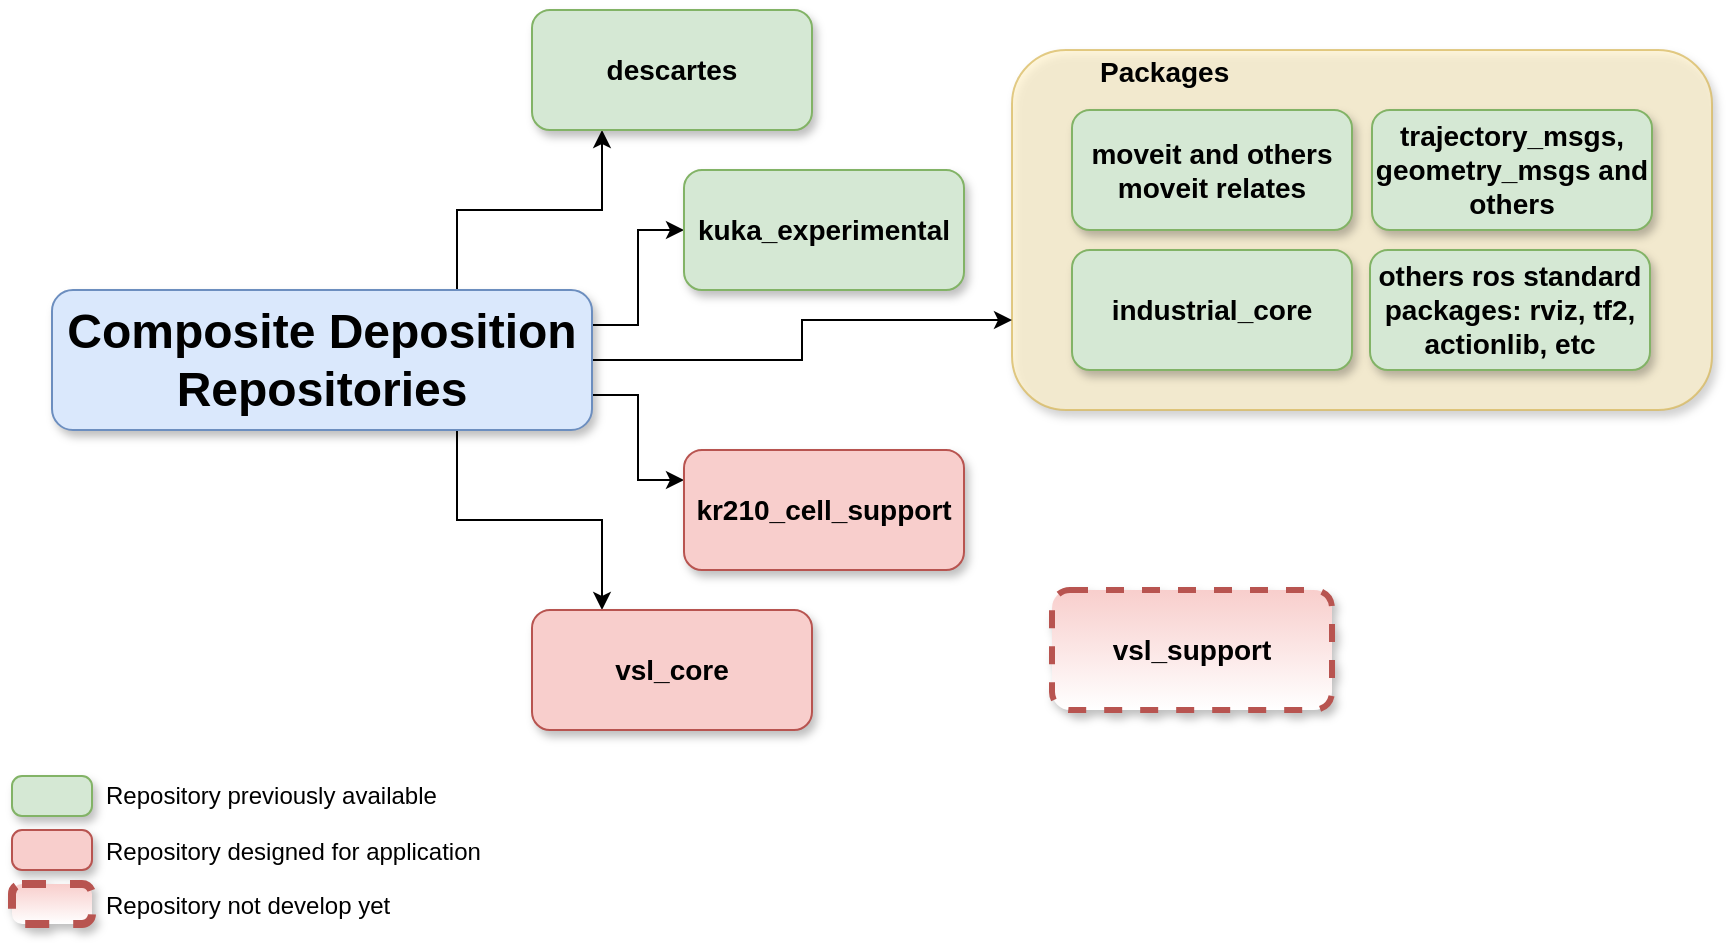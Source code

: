 <mxfile version="12.0.0" type="device" pages="1"><diagram name="Page-1" id="64c3da0e-402f-94eb-ee01-a36477274f13"><mxGraphModel dx="512" dy="505" grid="1" gridSize="10" guides="1" tooltips="1" connect="1" arrows="1" fold="1" page="1" pageScale="1" pageWidth="413" pageHeight="291" background="#ffffff" math="0" shadow="0"><root><mxCell id="0"/><mxCell id="1" parent="0"/><mxCell id="c7BIW2MkNRqbHfuIL3LL-244" value="" style="whiteSpace=wrap;rounded=1;shadow=1;fontStyle=1;fontSize=14;glass=0;labelBackgroundColor=#ffffff;textOpacity=0;fillColor=#fff2cc;strokeColor=#d6b656;opacity=70;" parent="1" vertex="1"><mxGeometry x="920" y="100" width="350" height="180" as="geometry"/></mxCell><mxCell id="c7BIW2MkNRqbHfuIL3LL-245" style="edgeStyle=orthogonalEdgeStyle;rounded=0;orthogonalLoop=1;jettySize=auto;html=1;exitX=0.75;exitY=0;exitDx=0;exitDy=0;entryX=0.25;entryY=1;entryDx=0;entryDy=0;" parent="1" source="2" target="6" edge="1"><mxGeometry relative="1" as="geometry"/></mxCell><mxCell id="c7BIW2MkNRqbHfuIL3LL-247" style="edgeStyle=orthogonalEdgeStyle;rounded=0;orthogonalLoop=1;jettySize=auto;html=1;exitX=1;exitY=0.25;exitDx=0;exitDy=0;" parent="1" source="2" target="c7BIW2MkNRqbHfuIL3LL-232" edge="1"><mxGeometry relative="1" as="geometry"/></mxCell><mxCell id="c7BIW2MkNRqbHfuIL3LL-248" style="edgeStyle=orthogonalEdgeStyle;rounded=0;orthogonalLoop=1;jettySize=auto;html=1;exitX=1;exitY=0.5;exitDx=0;exitDy=0;entryX=0;entryY=0.75;entryDx=0;entryDy=0;" parent="1" source="2" target="c7BIW2MkNRqbHfuIL3LL-244" edge="1"><mxGeometry relative="1" as="geometry"/></mxCell><mxCell id="c7BIW2MkNRqbHfuIL3LL-249" style="edgeStyle=orthogonalEdgeStyle;rounded=0;orthogonalLoop=1;jettySize=auto;html=1;exitX=1;exitY=0.75;exitDx=0;exitDy=0;entryX=0;entryY=0.25;entryDx=0;entryDy=0;" parent="1" source="2" target="c7BIW2MkNRqbHfuIL3LL-235" edge="1"><mxGeometry relative="1" as="geometry"/></mxCell><mxCell id="c7BIW2MkNRqbHfuIL3LL-250" style="edgeStyle=orthogonalEdgeStyle;rounded=0;orthogonalLoop=1;jettySize=auto;html=1;exitX=0.75;exitY=1;exitDx=0;exitDy=0;entryX=0.25;entryY=0;entryDx=0;entryDy=0;" parent="1" source="2" target="c7BIW2MkNRqbHfuIL3LL-234" edge="1"><mxGeometry relative="1" as="geometry"/></mxCell><mxCell id="2" value="Composite Deposition Repositories" style="whiteSpace=wrap;rounded=1;shadow=1;fillColor=#dae8fc;strokeColor=#6c8ebf;fontStyle=1;fontSize=24" parent="1" vertex="1"><mxGeometry x="440" y="220" width="270" height="70" as="geometry"/></mxCell><mxCell id="6" value="descartes" style="whiteSpace=wrap;rounded=1;fillColor=#d5e8d4;strokeColor=#82b366;shadow=1;fontStyle=1;fontSize=14" parent="1" vertex="1"><mxGeometry x="680" y="80.0" width="140" height="60" as="geometry"/></mxCell><mxCell id="c7BIW2MkNRqbHfuIL3LL-232" value="kuka_experimental" style="whiteSpace=wrap;rounded=1;fillColor=#d5e8d4;strokeColor=#82b366;shadow=1;fontStyle=1;fontSize=14" parent="1" vertex="1"><mxGeometry x="756" y="160.0" width="140" height="60" as="geometry"/></mxCell><mxCell id="QTYRfhLLYqADr4efRZqh-262" value="" style="whiteSpace=wrap;rounded=1;fillColor=#d5e8d4;strokeColor=#82b366;shadow=1;fontStyle=1;fontSize=14;arcSize=25;" parent="1" vertex="1"><mxGeometry x="420" y="463" width="40" height="20" as="geometry"/></mxCell><mxCell id="QTYRfhLLYqADr4efRZqh-266" value="&lt;font style=&quot;font-size: 14px&quot;&gt;&lt;b&gt;Packages&lt;/b&gt;&lt;/font&gt;" style="text;html=1;resizable=0;points=[];autosize=1;align=left;verticalAlign=top;spacingTop=-4;fontColor=#000000;" parent="1" vertex="1"><mxGeometry x="962" y="100" width="80" height="20" as="geometry"/></mxCell><mxCell id="QTYRfhLLYqADr4efRZqh-267" value="Repository designed for application" style="text;html=1;resizable=0;points=[];autosize=1;align=left;verticalAlign=top;spacingTop=-4;fontColor=#000000;" parent="1" vertex="1"><mxGeometry x="465" y="490.5" width="200" height="20" as="geometry"/></mxCell><mxCell id="c7BIW2MkNRqbHfuIL3LL-234" value="vsl_core" style="whiteSpace=wrap;rounded=1;fillColor=#f8cecc;strokeColor=#b85450;shadow=1;fontStyle=1;fontSize=14" parent="1" vertex="1"><mxGeometry x="680" y="380.0" width="140" height="60" as="geometry"/></mxCell><mxCell id="c7BIW2MkNRqbHfuIL3LL-235" value="kr210_cell_support" style="whiteSpace=wrap;rounded=1;fillColor=#f8cecc;strokeColor=#b85450;shadow=1;fontStyle=1;fontSize=14" parent="1" vertex="1"><mxGeometry x="756" y="300.0" width="140" height="60" as="geometry"/></mxCell><mxCell id="c7BIW2MkNRqbHfuIL3LL-236" value="vsl_support" style="whiteSpace=wrap;rounded=1;fillColor=#f8cecc;strokeColor=#b85450;shadow=1;fontStyle=1;fontSize=14;gradientColor=#ffffff;dashed=1;strokeWidth=3;" parent="1" vertex="1"><mxGeometry x="940" y="370.0" width="140" height="60" as="geometry"/></mxCell><mxCell id="c7BIW2MkNRqbHfuIL3LL-237" value="" style="whiteSpace=wrap;rounded=1;fillColor=#f8cecc;strokeColor=#b85450;shadow=1;fontStyle=1;fontSize=14;arcSize=25;" parent="1" vertex="1"><mxGeometry x="420" y="490" width="40" height="20" as="geometry"/></mxCell><mxCell id="c7BIW2MkNRqbHfuIL3LL-238" value="moveit and others moveit relates" style="whiteSpace=wrap;rounded=1;fillColor=#d5e8d4;strokeColor=#82b366;shadow=1;fontStyle=1;fontSize=14" parent="1" vertex="1"><mxGeometry x="950" y="130.0" width="140" height="60" as="geometry"/></mxCell><mxCell id="c7BIW2MkNRqbHfuIL3LL-239" value="industrial_core" style="whiteSpace=wrap;rounded=1;fillColor=#d5e8d4;strokeColor=#82b366;shadow=1;fontStyle=1;fontSize=14" parent="1" vertex="1"><mxGeometry x="950" y="200.0" width="140" height="60" as="geometry"/></mxCell><mxCell id="c7BIW2MkNRqbHfuIL3LL-240" value="trajectory_msgs, geometry_msgs and others" style="whiteSpace=wrap;rounded=1;fillColor=#d5e8d4;strokeColor=#82b366;shadow=1;fontStyle=1;fontSize=14" parent="1" vertex="1"><mxGeometry x="1100" y="130" width="140" height="60" as="geometry"/></mxCell><mxCell id="c7BIW2MkNRqbHfuIL3LL-241" value="others ros standard packages: rviz, tf2, actionlib, etc" style="whiteSpace=wrap;rounded=1;fillColor=#d5e8d4;strokeColor=#82b366;shadow=1;fontStyle=1;fontSize=14" parent="1" vertex="1"><mxGeometry x="1099" y="200" width="140" height="60" as="geometry"/></mxCell><mxCell id="c7BIW2MkNRqbHfuIL3LL-242" value="" style="whiteSpace=wrap;rounded=1;fillColor=#f8cecc;strokeColor=#b85450;shadow=1;fontStyle=1;fontSize=14;arcSize=25;strokeWidth=4;dashed=1;gradientColor=#ffffff;" parent="1" vertex="1"><mxGeometry x="420" y="517" width="40" height="20" as="geometry"/></mxCell><mxCell id="c7BIW2MkNRqbHfuIL3LL-243" value="Repository not develop yet" style="text;html=1;resizable=0;points=[];autosize=1;align=left;verticalAlign=top;spacingTop=-4;fontColor=#000000;" parent="1" vertex="1"><mxGeometry x="465" y="518" width="160" height="20" as="geometry"/></mxCell><mxCell id="5dpbeWMgW2CZg-cTiRuj-6" value="Repository previously available" style="text;html=1;resizable=0;points=[];autosize=1;align=left;verticalAlign=top;spacingTop=-4;fontColor=#000000;" vertex="1" parent="1"><mxGeometry x="465" y="463" width="180" height="20" as="geometry"/></mxCell></root></mxGraphModel></diagram></mxfile>